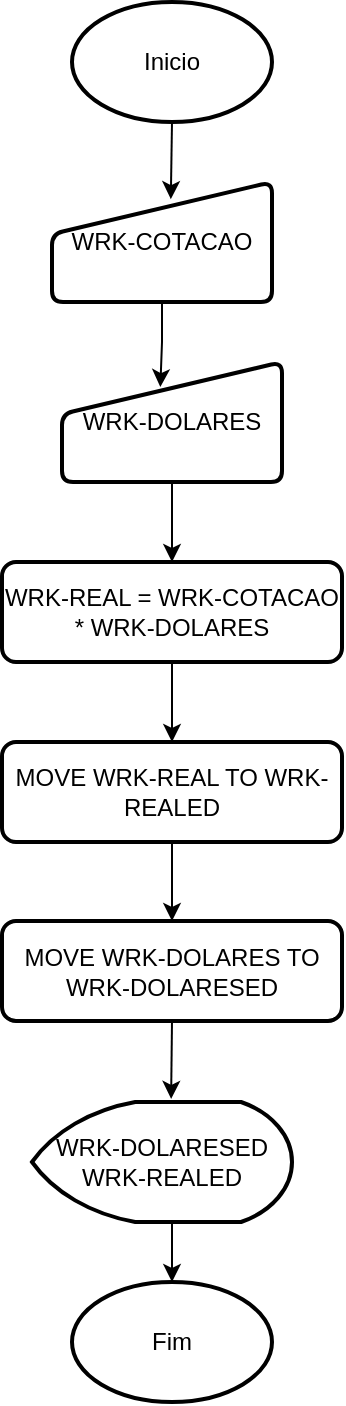 <mxfile version="26.0.10">
  <diagram name="Página-1" id="3UdvH0Y0kKoX_gCEVQ1x">
    <mxGraphModel dx="1193" dy="1548" grid="1" gridSize="10" guides="1" tooltips="1" connect="1" arrows="1" fold="1" page="1" pageScale="1" pageWidth="827" pageHeight="1169" math="0" shadow="0">
      <root>
        <mxCell id="0" />
        <mxCell id="1" parent="0" />
        <mxCell id="0Zo5sLt8koRSVFzl2Vky-1" value="Inicio" style="strokeWidth=2;html=1;shape=mxgraph.flowchart.start_1;whiteSpace=wrap;" vertex="1" parent="1">
          <mxGeometry x="345" y="100" width="100" height="60" as="geometry" />
        </mxCell>
        <mxCell id="0Zo5sLt8koRSVFzl2Vky-2" value="Fim" style="strokeWidth=2;html=1;shape=mxgraph.flowchart.start_1;whiteSpace=wrap;" vertex="1" parent="1">
          <mxGeometry x="345" y="740" width="100" height="60" as="geometry" />
        </mxCell>
        <mxCell id="0Zo5sLt8koRSVFzl2Vky-3" value="WRK-COTACAO" style="html=1;strokeWidth=2;shape=manualInput;whiteSpace=wrap;rounded=1;size=26;arcSize=11;" vertex="1" parent="1">
          <mxGeometry x="335" y="190" width="110" height="60" as="geometry" />
        </mxCell>
        <mxCell id="0Zo5sLt8koRSVFzl2Vky-4" style="edgeStyle=orthogonalEdgeStyle;rounded=0;orthogonalLoop=1;jettySize=auto;html=1;exitX=0.5;exitY=1;exitDx=0;exitDy=0;exitPerimeter=0;entryX=0.54;entryY=0.143;entryDx=0;entryDy=0;entryPerimeter=0;" edge="1" parent="1" source="0Zo5sLt8koRSVFzl2Vky-1" target="0Zo5sLt8koRSVFzl2Vky-3">
          <mxGeometry relative="1" as="geometry" />
        </mxCell>
        <mxCell id="0Zo5sLt8koRSVFzl2Vky-8" style="edgeStyle=orthogonalEdgeStyle;rounded=0;orthogonalLoop=1;jettySize=auto;html=1;exitX=0.5;exitY=1;exitDx=0;exitDy=0;entryX=0.5;entryY=0;entryDx=0;entryDy=0;" edge="1" parent="1" source="0Zo5sLt8koRSVFzl2Vky-5" target="0Zo5sLt8koRSVFzl2Vky-7">
          <mxGeometry relative="1" as="geometry" />
        </mxCell>
        <mxCell id="0Zo5sLt8koRSVFzl2Vky-5" value="WRK-DOLARES" style="html=1;strokeWidth=2;shape=manualInput;whiteSpace=wrap;rounded=1;size=26;arcSize=11;" vertex="1" parent="1">
          <mxGeometry x="340" y="280" width="110" height="60" as="geometry" />
        </mxCell>
        <mxCell id="0Zo5sLt8koRSVFzl2Vky-6" style="edgeStyle=orthogonalEdgeStyle;rounded=0;orthogonalLoop=1;jettySize=auto;html=1;exitX=0.5;exitY=1;exitDx=0;exitDy=0;entryX=0.447;entryY=0.209;entryDx=0;entryDy=0;entryPerimeter=0;" edge="1" parent="1" source="0Zo5sLt8koRSVFzl2Vky-3" target="0Zo5sLt8koRSVFzl2Vky-5">
          <mxGeometry relative="1" as="geometry" />
        </mxCell>
        <mxCell id="0Zo5sLt8koRSVFzl2Vky-10" style="edgeStyle=orthogonalEdgeStyle;rounded=0;orthogonalLoop=1;jettySize=auto;html=1;exitX=0.5;exitY=1;exitDx=0;exitDy=0;entryX=0.5;entryY=0;entryDx=0;entryDy=0;" edge="1" parent="1" source="0Zo5sLt8koRSVFzl2Vky-7" target="0Zo5sLt8koRSVFzl2Vky-9">
          <mxGeometry relative="1" as="geometry" />
        </mxCell>
        <mxCell id="0Zo5sLt8koRSVFzl2Vky-7" value="WRK-REAL = WRK-COTACAO * WRK-DOLARES" style="rounded=1;whiteSpace=wrap;html=1;absoluteArcSize=1;arcSize=14;strokeWidth=2;" vertex="1" parent="1">
          <mxGeometry x="310" y="380" width="170" height="50" as="geometry" />
        </mxCell>
        <mxCell id="0Zo5sLt8koRSVFzl2Vky-12" style="edgeStyle=orthogonalEdgeStyle;rounded=0;orthogonalLoop=1;jettySize=auto;html=1;exitX=0.5;exitY=1;exitDx=0;exitDy=0;entryX=0.5;entryY=0;entryDx=0;entryDy=0;" edge="1" parent="1" source="0Zo5sLt8koRSVFzl2Vky-9" target="0Zo5sLt8koRSVFzl2Vky-11">
          <mxGeometry relative="1" as="geometry" />
        </mxCell>
        <mxCell id="0Zo5sLt8koRSVFzl2Vky-9" value="MOVE WRK-REAL TO WRK-REALED" style="rounded=1;whiteSpace=wrap;html=1;absoluteArcSize=1;arcSize=14;strokeWidth=2;" vertex="1" parent="1">
          <mxGeometry x="310" y="470" width="170" height="50" as="geometry" />
        </mxCell>
        <mxCell id="0Zo5sLt8koRSVFzl2Vky-11" value="MOVE WRK-DOLARES TO WRK-DOLARESED" style="rounded=1;whiteSpace=wrap;html=1;absoluteArcSize=1;arcSize=14;strokeWidth=2;" vertex="1" parent="1">
          <mxGeometry x="310" y="559.5" width="170" height="50" as="geometry" />
        </mxCell>
        <mxCell id="0Zo5sLt8koRSVFzl2Vky-13" value="WRK-DOLARESED&lt;div&gt;WRK-REALED&lt;/div&gt;" style="strokeWidth=2;html=1;shape=mxgraph.flowchart.display;whiteSpace=wrap;" vertex="1" parent="1">
          <mxGeometry x="325" y="650" width="130" height="60" as="geometry" />
        </mxCell>
        <mxCell id="0Zo5sLt8koRSVFzl2Vky-15" style="edgeStyle=orthogonalEdgeStyle;rounded=0;orthogonalLoop=1;jettySize=auto;html=1;exitX=0.5;exitY=1;exitDx=0;exitDy=0;exitPerimeter=0;entryX=0.5;entryY=0;entryDx=0;entryDy=0;entryPerimeter=0;" edge="1" parent="1" source="0Zo5sLt8koRSVFzl2Vky-13" target="0Zo5sLt8koRSVFzl2Vky-2">
          <mxGeometry relative="1" as="geometry" />
        </mxCell>
        <mxCell id="0Zo5sLt8koRSVFzl2Vky-16" style="edgeStyle=orthogonalEdgeStyle;rounded=0;orthogonalLoop=1;jettySize=auto;html=1;exitX=0.5;exitY=1;exitDx=0;exitDy=0;entryX=0.535;entryY=-0.026;entryDx=0;entryDy=0;entryPerimeter=0;" edge="1" parent="1" source="0Zo5sLt8koRSVFzl2Vky-11" target="0Zo5sLt8koRSVFzl2Vky-13">
          <mxGeometry relative="1" as="geometry" />
        </mxCell>
      </root>
    </mxGraphModel>
  </diagram>
</mxfile>
